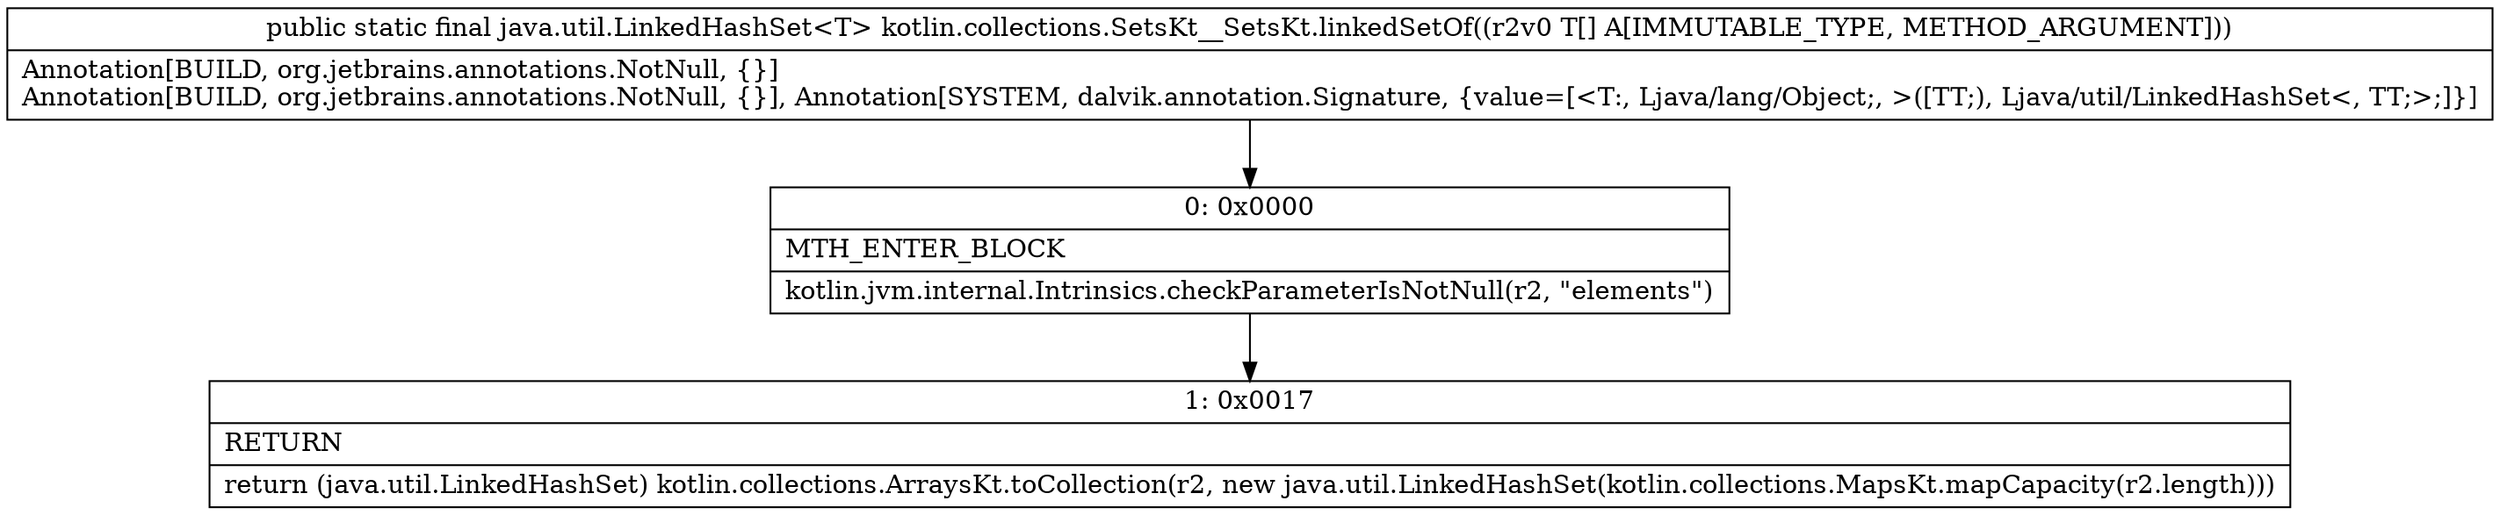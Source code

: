 digraph "CFG forkotlin.collections.SetsKt__SetsKt.linkedSetOf([Ljava\/lang\/Object;)Ljava\/util\/LinkedHashSet;" {
Node_0 [shape=record,label="{0\:\ 0x0000|MTH_ENTER_BLOCK\l|kotlin.jvm.internal.Intrinsics.checkParameterIsNotNull(r2, \"elements\")\l}"];
Node_1 [shape=record,label="{1\:\ 0x0017|RETURN\l|return (java.util.LinkedHashSet) kotlin.collections.ArraysKt.toCollection(r2, new java.util.LinkedHashSet(kotlin.collections.MapsKt.mapCapacity(r2.length)))\l}"];
MethodNode[shape=record,label="{public static final java.util.LinkedHashSet\<T\> kotlin.collections.SetsKt__SetsKt.linkedSetOf((r2v0 T[] A[IMMUTABLE_TYPE, METHOD_ARGUMENT]))  | Annotation[BUILD, org.jetbrains.annotations.NotNull, \{\}]\lAnnotation[BUILD, org.jetbrains.annotations.NotNull, \{\}], Annotation[SYSTEM, dalvik.annotation.Signature, \{value=[\<T:, Ljava\/lang\/Object;, \>([TT;), Ljava\/util\/LinkedHashSet\<, TT;\>;]\}]\l}"];
MethodNode -> Node_0;
Node_0 -> Node_1;
}


